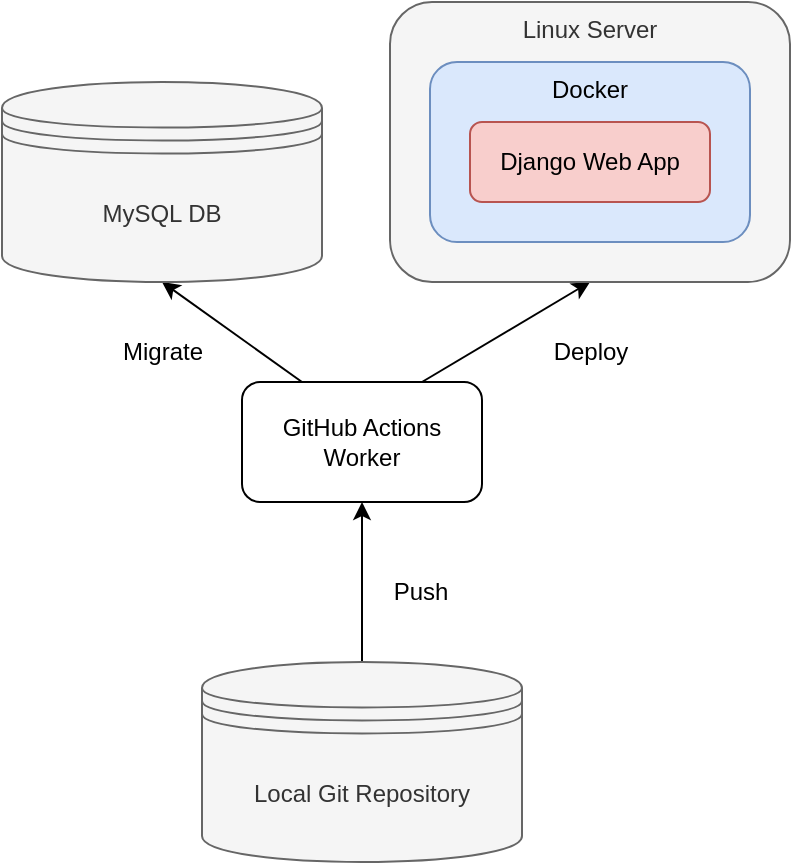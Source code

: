 <mxfile version="21.8.0" type="github">
  <diagram name="Page-1" id="2bR1170Dyei2Tg7bM2K9">
    <mxGraphModel dx="749" dy="408" grid="1" gridSize="10" guides="1" tooltips="1" connect="1" arrows="1" fold="1" page="1" pageScale="1" pageWidth="827" pageHeight="1169" math="0" shadow="0">
      <root>
        <mxCell id="0" />
        <mxCell id="1" parent="0" />
        <mxCell id="kmGki4yIv0iG11e03maJ-14" style="rounded=0;orthogonalLoop=1;jettySize=auto;html=1;entryX=0.5;entryY=1;entryDx=0;entryDy=0;exitX=0.25;exitY=0;exitDx=0;exitDy=0;" edge="1" parent="1" source="kmGki4yIv0iG11e03maJ-17" target="kmGki4yIv0iG11e03maJ-10">
          <mxGeometry relative="1" as="geometry">
            <mxPoint x="310.608" y="369.0" as="sourcePoint" />
          </mxGeometry>
        </mxCell>
        <mxCell id="kmGki4yIv0iG11e03maJ-15" style="rounded=0;orthogonalLoop=1;jettySize=auto;html=1;exitX=0.75;exitY=0;exitDx=0;exitDy=0;entryX=0.5;entryY=1;entryDx=0;entryDy=0;" edge="1" parent="1" source="kmGki4yIv0iG11e03maJ-17" target="kmGki4yIv0iG11e03maJ-11">
          <mxGeometry relative="1" as="geometry">
            <mxPoint x="409.383" y="369.0" as="sourcePoint" />
          </mxGeometry>
        </mxCell>
        <mxCell id="kmGki4yIv0iG11e03maJ-7" style="edgeStyle=orthogonalEdgeStyle;rounded=0;orthogonalLoop=1;jettySize=auto;html=1;entryX=0.5;entryY=1;entryDx=0;entryDy=0;" edge="1" parent="1" source="kmGki4yIv0iG11e03maJ-6" target="kmGki4yIv0iG11e03maJ-17">
          <mxGeometry relative="1" as="geometry">
            <mxPoint x="359.995" y="486.384" as="targetPoint" />
          </mxGeometry>
        </mxCell>
        <mxCell id="kmGki4yIv0iG11e03maJ-6" value="&lt;span style=&quot;font-weight: normal;&quot;&gt;Local Git Repository&lt;/span&gt;" style="shape=datastore;whiteSpace=wrap;html=1;fillColor=#f5f5f5;fontColor=#333333;strokeColor=#666666;fontStyle=1" vertex="1" parent="1">
          <mxGeometry x="280" y="530" width="160" height="100" as="geometry" />
        </mxCell>
        <mxCell id="kmGki4yIv0iG11e03maJ-8" value="&lt;span&gt;Push&lt;/span&gt;" style="text;html=1;align=center;verticalAlign=middle;resizable=0;points=[];autosize=1;strokeColor=none;fillColor=none;fontStyle=0" vertex="1" parent="1">
          <mxGeometry x="364" y="480" width="50" height="30" as="geometry" />
        </mxCell>
        <mxCell id="kmGki4yIv0iG11e03maJ-10" value="MySQL DB" style="shape=datastore;whiteSpace=wrap;html=1;fillColor=#f5f5f5;fontColor=#333333;strokeColor=#666666;" vertex="1" parent="1">
          <mxGeometry x="180" y="240" width="160" height="100" as="geometry" />
        </mxCell>
        <mxCell id="kmGki4yIv0iG11e03maJ-11" value="Linux Server" style="rounded=1;whiteSpace=wrap;html=1;verticalAlign=top;fillColor=#f5f5f5;fontColor=#333333;strokeColor=#666666;" vertex="1" parent="1">
          <mxGeometry x="374" y="200" width="200" height="140" as="geometry" />
        </mxCell>
        <mxCell id="kmGki4yIv0iG11e03maJ-12" value="Docker" style="rounded=1;whiteSpace=wrap;html=1;horizontal=1;verticalAlign=top;fillColor=#dae8fc;strokeColor=#6c8ebf;" vertex="1" parent="1">
          <mxGeometry x="394" y="230" width="160" height="90" as="geometry" />
        </mxCell>
        <mxCell id="kmGki4yIv0iG11e03maJ-13" value="Django Web App" style="rounded=1;whiteSpace=wrap;html=1;fillColor=#f8cecc;strokeColor=#b85450;" vertex="1" parent="1">
          <mxGeometry x="414" y="260" width="120" height="40" as="geometry" />
        </mxCell>
        <mxCell id="kmGki4yIv0iG11e03maJ-16" value="Deploy" style="text;html=1;align=center;verticalAlign=middle;resizable=0;points=[];autosize=1;strokeColor=none;fillColor=none;" vertex="1" parent="1">
          <mxGeometry x="444" y="360" width="60" height="30" as="geometry" />
        </mxCell>
        <mxCell id="kmGki4yIv0iG11e03maJ-17" value="GitHub Actions Worker" style="rounded=1;whiteSpace=wrap;html=1;" vertex="1" parent="1">
          <mxGeometry x="300" y="390" width="120" height="60" as="geometry" />
        </mxCell>
        <mxCell id="kmGki4yIv0iG11e03maJ-18" value="Migrate" style="text;html=1;align=center;verticalAlign=middle;resizable=0;points=[];autosize=1;strokeColor=none;fillColor=none;" vertex="1" parent="1">
          <mxGeometry x="230" y="360" width="60" height="30" as="geometry" />
        </mxCell>
      </root>
    </mxGraphModel>
  </diagram>
</mxfile>
